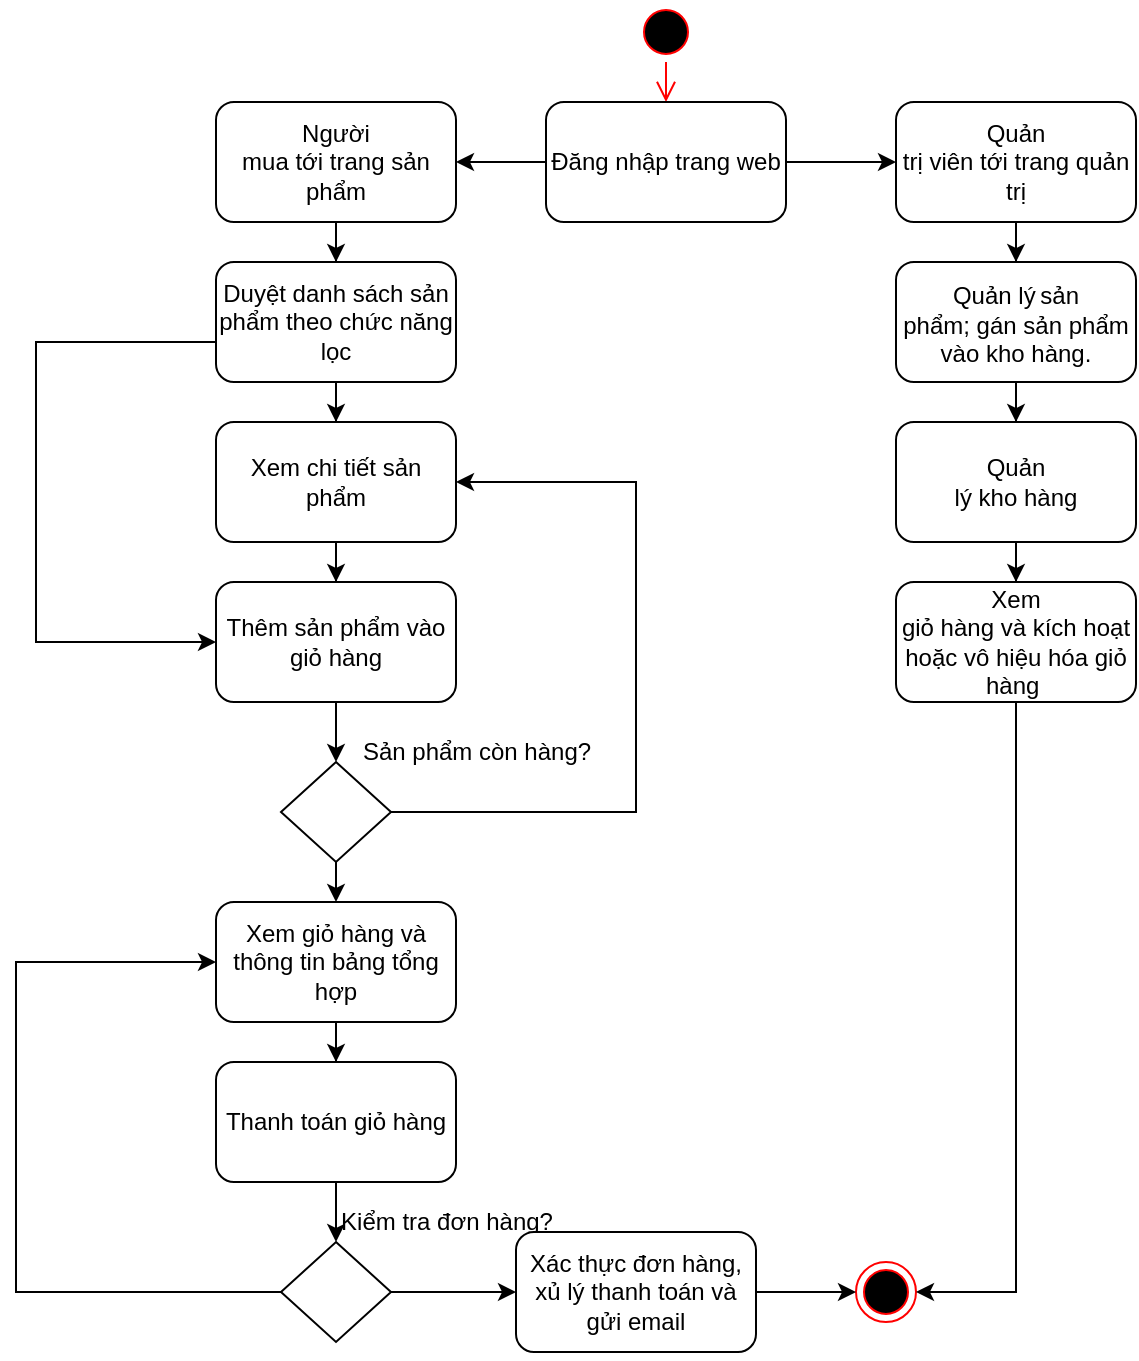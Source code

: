 <mxfile version="28.2.3" pages="4">
  <diagram name="BTUD-Câu 2" id="9QZWasOGUkEQq8SNaZ61">
    <mxGraphModel dx="872" dy="439" grid="1" gridSize="10" guides="1" tooltips="1" connect="1" arrows="1" fold="1" page="1" pageScale="1" pageWidth="827" pageHeight="1169" math="0" shadow="0">
      <root>
        <mxCell id="0" />
        <mxCell id="1" parent="0" />
        <mxCell id="QObjbYDo4JX9oQWGarIV-1" value="" style="ellipse;html=1;shape=startState;fillColor=#000000;strokeColor=#ff0000;movable=1;resizable=1;rotatable=1;deletable=1;editable=1;locked=0;connectable=1;" parent="1" vertex="1">
          <mxGeometry x="360" y="90" width="30" height="30" as="geometry" />
        </mxCell>
        <mxCell id="QObjbYDo4JX9oQWGarIV-2" value="" style="edgeStyle=orthogonalEdgeStyle;html=1;verticalAlign=bottom;endArrow=open;endSize=8;strokeColor=#ff0000;rounded=0;movable=1;resizable=1;rotatable=1;deletable=1;editable=1;locked=0;connectable=1;" parent="1" source="QObjbYDo4JX9oQWGarIV-1" edge="1">
          <mxGeometry relative="1" as="geometry">
            <mxPoint x="375" y="140" as="targetPoint" />
          </mxGeometry>
        </mxCell>
        <mxCell id="BsAo858MUuxilCriOJTf-2" value="" style="edgeStyle=orthogonalEdgeStyle;rounded=0;orthogonalLoop=1;jettySize=auto;html=1;" parent="1" source="QObjbYDo4JX9oQWGarIV-3" target="BsAo858MUuxilCriOJTf-1" edge="1">
          <mxGeometry relative="1" as="geometry" />
        </mxCell>
        <mxCell id="BsAo858MUuxilCriOJTf-5" value="" style="edgeStyle=orthogonalEdgeStyle;rounded=0;orthogonalLoop=1;jettySize=auto;html=1;" parent="1" source="QObjbYDo4JX9oQWGarIV-3" target="BsAo858MUuxilCriOJTf-4" edge="1">
          <mxGeometry relative="1" as="geometry" />
        </mxCell>
        <mxCell id="QObjbYDo4JX9oQWGarIV-3" value="Đăng nhập trang web" style="rounded=1;whiteSpace=wrap;html=1;movable=1;resizable=1;rotatable=1;deletable=1;editable=1;locked=0;connectable=1;" parent="1" vertex="1">
          <mxGeometry x="315" y="140" width="120" height="60" as="geometry" />
        </mxCell>
        <mxCell id="QObjbYDo4JX9oQWGarIV-7" value="" style="edgeStyle=orthogonalEdgeStyle;rounded=0;orthogonalLoop=1;jettySize=auto;html=1;" parent="1" source="QObjbYDo4JX9oQWGarIV-4" target="QObjbYDo4JX9oQWGarIV-6" edge="1">
          <mxGeometry relative="1" as="geometry" />
        </mxCell>
        <mxCell id="QObjbYDo4JX9oQWGarIV-10" style="edgeStyle=orthogonalEdgeStyle;rounded=0;orthogonalLoop=1;jettySize=auto;html=1;entryX=0;entryY=0.5;entryDx=0;entryDy=0;" parent="1" source="QObjbYDo4JX9oQWGarIV-4" target="QObjbYDo4JX9oQWGarIV-8" edge="1">
          <mxGeometry relative="1" as="geometry">
            <Array as="points">
              <mxPoint x="60" y="260" />
              <mxPoint x="60" y="410" />
            </Array>
          </mxGeometry>
        </mxCell>
        <mxCell id="QObjbYDo4JX9oQWGarIV-4" value="Duyệt danh sách sản phẩm theo chức năng lọc" style="whiteSpace=wrap;html=1;rounded=1;resizable=1;" parent="1" vertex="1">
          <mxGeometry x="150" y="220" width="120" height="60" as="geometry" />
        </mxCell>
        <mxCell id="QObjbYDo4JX9oQWGarIV-9" value="" style="edgeStyle=orthogonalEdgeStyle;rounded=0;orthogonalLoop=1;jettySize=auto;html=1;" parent="1" source="QObjbYDo4JX9oQWGarIV-6" target="QObjbYDo4JX9oQWGarIV-8" edge="1">
          <mxGeometry relative="1" as="geometry" />
        </mxCell>
        <mxCell id="QObjbYDo4JX9oQWGarIV-6" value="Xem chi tiết sản phẩm" style="whiteSpace=wrap;html=1;rounded=1;resizable=1;" parent="1" vertex="1">
          <mxGeometry x="150" y="300" width="120" height="60" as="geometry" />
        </mxCell>
        <mxCell id="7_ovZ76hrrr94_cTAPpY-7" value="" style="edgeStyle=orthogonalEdgeStyle;rounded=0;orthogonalLoop=1;jettySize=auto;html=1;" parent="1" source="QObjbYDo4JX9oQWGarIV-8" target="7_ovZ76hrrr94_cTAPpY-4" edge="1">
          <mxGeometry relative="1" as="geometry" />
        </mxCell>
        <mxCell id="QObjbYDo4JX9oQWGarIV-8" value="Thêm sản phẩm vào giỏ hàng" style="whiteSpace=wrap;html=1;rounded=1;resizable=1;" parent="1" vertex="1">
          <mxGeometry x="150" y="380" width="120" height="60" as="geometry" />
        </mxCell>
        <mxCell id="QObjbYDo4JX9oQWGarIV-14" value="" style="edgeStyle=orthogonalEdgeStyle;rounded=0;orthogonalLoop=1;jettySize=auto;html=1;" parent="1" source="QObjbYDo4JX9oQWGarIV-11" target="QObjbYDo4JX9oQWGarIV-13" edge="1">
          <mxGeometry relative="1" as="geometry" />
        </mxCell>
        <mxCell id="QObjbYDo4JX9oQWGarIV-11" value="Xem giỏ hàng và thông tin bảng tổng hợp" style="whiteSpace=wrap;html=1;rounded=1;resizable=1;" parent="1" vertex="1">
          <mxGeometry x="150" y="540" width="120" height="60" as="geometry" />
        </mxCell>
        <mxCell id="-9j9v_9V1LArLgdLgUkL-2" value="" style="edgeStyle=orthogonalEdgeStyle;rounded=0;orthogonalLoop=1;jettySize=auto;html=1;entryX=0.5;entryY=0;entryDx=0;entryDy=0;" parent="1" source="QObjbYDo4JX9oQWGarIV-13" target="55mtzg9ACRucMLzFNfV_-1" edge="1">
          <mxGeometry relative="1" as="geometry" />
        </mxCell>
        <mxCell id="QObjbYDo4JX9oQWGarIV-13" value="Thanh toán giỏ hàng" style="whiteSpace=wrap;html=1;rounded=1;resizable=1;" parent="1" vertex="1">
          <mxGeometry x="150" y="620" width="120" height="60" as="geometry" />
        </mxCell>
        <mxCell id="55mtzg9ACRucMLzFNfV_-3" value="" style="edgeStyle=orthogonalEdgeStyle;rounded=0;orthogonalLoop=1;jettySize=auto;html=1;" parent="1" target="55mtzg9ACRucMLzFNfV_-1" edge="1">
          <mxGeometry relative="1" as="geometry">
            <mxPoint x="210" y="760" as="sourcePoint" />
          </mxGeometry>
        </mxCell>
        <mxCell id="QObjbYDo4JX9oQWGarIV-19" value="" style="ellipse;html=1;shape=endState;fillColor=#000000;strokeColor=#ff0000;" parent="1" vertex="1">
          <mxGeometry x="470" y="720" width="30" height="30" as="geometry" />
        </mxCell>
        <mxCell id="BsAo858MUuxilCriOJTf-3" value="" style="edgeStyle=orthogonalEdgeStyle;rounded=0;orthogonalLoop=1;jettySize=auto;html=1;" parent="1" source="BsAo858MUuxilCriOJTf-1" target="QObjbYDo4JX9oQWGarIV-4" edge="1">
          <mxGeometry relative="1" as="geometry" />
        </mxCell>
        <mxCell id="BsAo858MUuxilCriOJTf-1" value="&lt;span style=&quot;line-height: 107%;&quot;&gt;&lt;font face=&quot;Helvetica&quot; style=&quot;font-size: 12px;&quot;&gt;Người&lt;br&gt;mua tới trang sản phẩm&lt;/font&gt;&lt;/span&gt;" style="whiteSpace=wrap;html=1;rounded=1;resizable=1;" parent="1" vertex="1">
          <mxGeometry x="150" y="140" width="120" height="60" as="geometry" />
        </mxCell>
        <mxCell id="BsAo858MUuxilCriOJTf-26" value="" style="edgeStyle=orthogonalEdgeStyle;rounded=0;orthogonalLoop=1;jettySize=auto;html=1;" parent="1" source="BsAo858MUuxilCriOJTf-4" target="BsAo858MUuxilCriOJTf-12" edge="1">
          <mxGeometry relative="1" as="geometry" />
        </mxCell>
        <mxCell id="BsAo858MUuxilCriOJTf-4" value="&lt;span style=&quot;line-height: 107%;&quot;&gt;&lt;font style=&quot;font-size: 12px;&quot; face=&quot;Helvetica&quot;&gt;Quản&lt;br/&gt;trị viên tới trang quản trị&lt;/font&gt;&lt;/span&gt;" style="whiteSpace=wrap;html=1;rounded=1;resizable=1;" parent="1" vertex="1">
          <mxGeometry x="490" y="140" width="120" height="60" as="geometry" />
        </mxCell>
        <mxCell id="BsAo858MUuxilCriOJTf-27" value="" style="edgeStyle=orthogonalEdgeStyle;rounded=0;orthogonalLoop=1;jettySize=auto;html=1;" parent="1" source="BsAo858MUuxilCriOJTf-12" target="BsAo858MUuxilCriOJTf-16" edge="1">
          <mxGeometry relative="1" as="geometry" />
        </mxCell>
        <mxCell id="BsAo858MUuxilCriOJTf-12" value="&lt;div&gt;&lt;br&gt;&lt;/div&gt;Quản lý&lt;span style=&quot;text-indent: -18pt; background-color: transparent; color: light-dark(rgb(0, 0, 0), rgb(255, 255, 255)); font-family: &amp;quot;Courier New&amp;quot;;&quot;&gt;&lt;span style=&quot;font-variant-numeric: normal; font-variant-east-asian: normal; font-variant-alternates: normal; font-size-adjust: none; font-kerning: auto; font-optical-sizing: auto; font-feature-settings: normal; font-variation-settings: normal; font-variant-position: normal; font-variant-emoji: normal; font-stretch: normal; font-size: 7pt; line-height: normal; font-family: &amp;quot;Times New Roman&amp;quot;;&quot;&gt;&amp;nbsp;&lt;/span&gt;&lt;/span&gt;&lt;span style=&quot;text-indent: -18pt; background-color: transparent; color: light-dark(rgb(0, 0, 0), rgb(255, 255, 255));&quot;&gt;sản&lt;br&gt;phẩm; gán sản phẩm vào kho hàng.&lt;/span&gt;&lt;p style=&quot;mso-margin-top-alt:auto;mso-margin-bottom-alt:&amp;lt;br/&amp;gt;auto;margin-left:54.0pt;mso-add-space:auto;text-indent:-18.0pt;line-height:&amp;lt;br/&amp;gt;normal;mso-list:l0 level1 lfo1&quot; class=&quot;MsoListParagraph&quot;&gt;&lt;/p&gt;" style="rounded=1;whiteSpace=wrap;html=1;" parent="1" vertex="1">
          <mxGeometry x="490" y="220" width="120" height="60" as="geometry" />
        </mxCell>
        <mxCell id="BsAo858MUuxilCriOJTf-13" value="&lt;span style=&quot;line-height: 107%;&quot;&gt;&lt;font face=&quot;Helvetica&quot; style=&quot;&quot;&gt;Xem&lt;br&gt;giỏ hàng và kích hoạt hoặc vô hiệu hóa giỏ hàng&amp;nbsp;&lt;/font&gt;&lt;/span&gt;" style="whiteSpace=wrap;html=1;rounded=1;resizable=1;" parent="1" vertex="1">
          <mxGeometry x="490" y="380" width="120" height="60" as="geometry" />
        </mxCell>
        <mxCell id="BsAo858MUuxilCriOJTf-28" value="" style="edgeStyle=orthogonalEdgeStyle;rounded=0;orthogonalLoop=1;jettySize=auto;html=1;" parent="1" source="BsAo858MUuxilCriOJTf-16" target="BsAo858MUuxilCriOJTf-13" edge="1">
          <mxGeometry relative="1" as="geometry" />
        </mxCell>
        <mxCell id="BsAo858MUuxilCriOJTf-16" value="&lt;span class=&quot;fontstyle01&quot;&gt;&lt;span style=&quot;line-height: 107%;&quot;&gt;&lt;font style=&quot;&quot;&gt;&lt;font face=&quot;Helvetica&quot;&gt;Quản&lt;br&gt;&lt;/font&gt;&lt;font face=&quot;Helvetica&quot;&gt;lý kho hàng&lt;/font&gt;&lt;/font&gt;&lt;/span&gt;&lt;/span&gt;" style="whiteSpace=wrap;html=1;rounded=1;resizable=1;" parent="1" vertex="1">
          <mxGeometry x="490" y="300" width="120" height="60" as="geometry" />
        </mxCell>
        <mxCell id="55mtzg9ACRucMLzFNfV_-4" value="" style="edgeStyle=orthogonalEdgeStyle;rounded=0;orthogonalLoop=1;jettySize=auto;html=1;entryX=0;entryY=0.5;entryDx=0;entryDy=0;exitX=1;exitY=0.5;exitDx=0;exitDy=0;" parent="1" source="55mtzg9ACRucMLzFNfV_-1" target="-9j9v_9V1LArLgdLgUkL-1" edge="1">
          <mxGeometry relative="1" as="geometry">
            <mxPoint x="315" y="825" as="targetPoint" />
          </mxGeometry>
        </mxCell>
        <mxCell id="55mtzg9ACRucMLzFNfV_-1" value="" style="rhombus;whiteSpace=wrap;html=1;" parent="1" vertex="1">
          <mxGeometry x="182.5" y="710" width="55" height="50" as="geometry" />
        </mxCell>
        <mxCell id="55mtzg9ACRucMLzFNfV_-2" value="Kiểm tra đơn hàng?" style="text;html=1;align=center;verticalAlign=middle;resizable=0;points=[];autosize=1;strokeColor=none;fillColor=none;" parent="1" vertex="1">
          <mxGeometry x="200" y="685" width="130" height="30" as="geometry" />
        </mxCell>
        <mxCell id="55mtzg9ACRucMLzFNfV_-5" value="" style="endArrow=classic;html=1;rounded=0;exitX=0;exitY=0.5;exitDx=0;exitDy=0;entryX=0;entryY=0.5;entryDx=0;entryDy=0;" parent="1" source="55mtzg9ACRucMLzFNfV_-1" target="QObjbYDo4JX9oQWGarIV-11" edge="1">
          <mxGeometry width="50" height="50" relative="1" as="geometry">
            <mxPoint x="80" y="770" as="sourcePoint" />
            <mxPoint x="130" y="720" as="targetPoint" />
            <Array as="points">
              <mxPoint x="50" y="735" />
              <mxPoint x="50" y="570" />
            </Array>
          </mxGeometry>
        </mxCell>
        <mxCell id="7_ovZ76hrrr94_cTAPpY-10" style="edgeStyle=orthogonalEdgeStyle;rounded=0;orthogonalLoop=1;jettySize=auto;html=1;exitX=0.5;exitY=1;exitDx=0;exitDy=0;entryX=0.5;entryY=0;entryDx=0;entryDy=0;" parent="1" source="7_ovZ76hrrr94_cTAPpY-4" target="QObjbYDo4JX9oQWGarIV-11" edge="1">
          <mxGeometry relative="1" as="geometry" />
        </mxCell>
        <mxCell id="7_ovZ76hrrr94_cTAPpY-4" value="" style="rhombus;whiteSpace=wrap;html=1;" parent="1" vertex="1">
          <mxGeometry x="182.5" y="470" width="55" height="50" as="geometry" />
        </mxCell>
        <mxCell id="7_ovZ76hrrr94_cTAPpY-5" value="Sản phẩm còn hàng?" style="text;html=1;align=center;verticalAlign=middle;resizable=0;points=[];autosize=1;strokeColor=none;fillColor=none;" parent="1" vertex="1">
          <mxGeometry x="210" y="450" width="140" height="30" as="geometry" />
        </mxCell>
        <mxCell id="-9j9v_9V1LArLgdLgUkL-1" value="Xác thực đơn hàng, xủ lý thanh toán và gửi email" style="rounded=1;whiteSpace=wrap;html=1;resizable=1;" parent="1" vertex="1">
          <mxGeometry x="300" y="705" width="120" height="60" as="geometry" />
        </mxCell>
        <mxCell id="-9j9v_9V1LArLgdLgUkL-4" value="" style="endArrow=classic;html=1;rounded=0;exitX=1;exitY=0.5;exitDx=0;exitDy=0;entryX=0;entryY=0.5;entryDx=0;entryDy=0;" parent="1" source="-9j9v_9V1LArLgdLgUkL-1" target="QObjbYDo4JX9oQWGarIV-19" edge="1">
          <mxGeometry width="50" height="50" relative="1" as="geometry">
            <mxPoint x="330" y="830" as="sourcePoint" />
            <mxPoint x="380" y="780" as="targetPoint" />
          </mxGeometry>
        </mxCell>
        <mxCell id="RetbCbvZZGUiC-SovTgS-1" value="" style="endArrow=classic;html=1;rounded=0;exitX=1;exitY=0.5;exitDx=0;exitDy=0;entryX=1;entryY=0.5;entryDx=0;entryDy=0;" parent="1" source="7_ovZ76hrrr94_cTAPpY-4" target="QObjbYDo4JX9oQWGarIV-6" edge="1">
          <mxGeometry width="50" height="50" relative="1" as="geometry">
            <mxPoint x="310" y="530" as="sourcePoint" />
            <mxPoint x="360" y="480" as="targetPoint" />
            <Array as="points">
              <mxPoint x="360" y="495" />
              <mxPoint x="360" y="330" />
            </Array>
          </mxGeometry>
        </mxCell>
        <mxCell id="LPGG-GntTVV5kARoyveW-1" value="" style="endArrow=classic;html=1;rounded=0;exitX=0.5;exitY=1;exitDx=0;exitDy=0;entryX=1;entryY=0.5;entryDx=0;entryDy=0;" parent="1" source="BsAo858MUuxilCriOJTf-13" target="QObjbYDo4JX9oQWGarIV-19" edge="1">
          <mxGeometry width="50" height="50" relative="1" as="geometry">
            <mxPoint x="530" y="570" as="sourcePoint" />
            <mxPoint x="550" y="750" as="targetPoint" />
            <Array as="points">
              <mxPoint x="550" y="735" />
            </Array>
          </mxGeometry>
        </mxCell>
      </root>
    </mxGraphModel>
  </diagram>
  <diagram id="YdmCBia_pcAs3gTjAZVh" name="BTUD-Câu 3">
    <mxGraphModel dx="872" dy="439" grid="1" gridSize="10" guides="1" tooltips="1" connect="1" arrows="1" fold="1" page="1" pageScale="1" pageWidth="827" pageHeight="1169" math="0" shadow="0">
      <root>
        <mxCell id="0" />
        <mxCell id="1" parent="0" />
        <mxCell id="aR0UHmsHwf2E51hmKea0-1" value="Người mua" style="shape=umlActor;verticalLabelPosition=bottom;verticalAlign=top;html=1;outlineConnect=0;" parent="1" vertex="1">
          <mxGeometry x="70" y="320" width="30" height="60" as="geometry" />
        </mxCell>
        <mxCell id="aR0UHmsHwf2E51hmKea0-2" value="Quản trị viên" style="shape=umlActor;verticalLabelPosition=bottom;verticalAlign=top;html=1;outlineConnect=0;" parent="1" vertex="1">
          <mxGeometry x="980" y="330" width="30" height="60" as="geometry" />
        </mxCell>
        <mxCell id="aR0UHmsHwf2E51hmKea0-7" value="" style="endArrow=classic;html=1;rounded=0;exitX=0.5;exitY=0.5;exitDx=0;exitDy=0;entryX=0.5;entryY=0.5;entryDx=0;entryDy=0;entryPerimeter=0;exitPerimeter=0;" parent="1" source="aR0UHmsHwf2E51hmKea0-2" target="aR0UHmsHwf2E51hmKea0-2" edge="1">
          <mxGeometry width="50" height="50" relative="1" as="geometry">
            <mxPoint x="550" y="180" as="sourcePoint" />
            <mxPoint x="785" y="40" as="targetPoint" />
          </mxGeometry>
        </mxCell>
        <mxCell id="aR0UHmsHwf2E51hmKea0-28" value="" style="edgeStyle=orthogonalEdgeStyle;rounded=0;orthogonalLoop=1;jettySize=auto;html=1;" parent="1" source="aR0UHmsHwf2E51hmKea0-11" target="aR0UHmsHwf2E51hmKea0-13" edge="1">
          <mxGeometry relative="1" as="geometry" />
        </mxCell>
        <mxCell id="aR0UHmsHwf2E51hmKea0-30" style="edgeStyle=orthogonalEdgeStyle;rounded=0;orthogonalLoop=1;jettySize=auto;html=1;" parent="1" source="aR0UHmsHwf2E51hmKea0-11" target="aR0UHmsHwf2E51hmKea0-15" edge="1">
          <mxGeometry relative="1" as="geometry">
            <Array as="points">
              <mxPoint x="414" y="290" />
            </Array>
          </mxGeometry>
        </mxCell>
        <mxCell id="aR0UHmsHwf2E51hmKea0-11" value="Duyệt danh sách sản phẩm" style="ellipse;whiteSpace=wrap;html=1;" parent="1" vertex="1">
          <mxGeometry x="332" y="130" width="164" height="80" as="geometry" />
        </mxCell>
        <mxCell id="aR0UHmsHwf2E51hmKea0-12" value="" style="endArrow=classic;html=1;rounded=0;exitX=0.5;exitY=0.5;exitDx=0;exitDy=0;exitPerimeter=0;entryX=0;entryY=0.5;entryDx=0;entryDy=0;" parent="1" source="aR0UHmsHwf2E51hmKea0-1" target="aR0UHmsHwf2E51hmKea0-11" edge="1">
          <mxGeometry width="50" height="50" relative="1" as="geometry">
            <mxPoint x="115" y="220" as="sourcePoint" />
            <mxPoint x="340" y="80" as="targetPoint" />
          </mxGeometry>
        </mxCell>
        <mxCell id="aR0UHmsHwf2E51hmKea0-31" value="" style="edgeStyle=orthogonalEdgeStyle;rounded=0;orthogonalLoop=1;jettySize=auto;html=1;" parent="1" source="aR0UHmsHwf2E51hmKea0-13" target="aR0UHmsHwf2E51hmKea0-15" edge="1">
          <mxGeometry relative="1" as="geometry">
            <Array as="points">
              <mxPoint x="692" y="290" />
            </Array>
          </mxGeometry>
        </mxCell>
        <mxCell id="aR0UHmsHwf2E51hmKea0-13" value="Xem chi tiết sản phẩm" style="ellipse;whiteSpace=wrap;html=1;" parent="1" vertex="1">
          <mxGeometry x="610" y="130" width="164" height="80" as="geometry" />
        </mxCell>
        <mxCell id="aR0UHmsHwf2E51hmKea0-33" value="" style="edgeStyle=orthogonalEdgeStyle;rounded=0;orthogonalLoop=1;jettySize=auto;html=1;" parent="1" source="aR0UHmsHwf2E51hmKea0-15" target="aR0UHmsHwf2E51hmKea0-17" edge="1">
          <mxGeometry relative="1" as="geometry" />
        </mxCell>
        <mxCell id="aR0UHmsHwf2E51hmKea0-15" value="Thêm sản phẩm vào giỏ hàng" style="ellipse;whiteSpace=wrap;html=1;" parent="1" vertex="1">
          <mxGeometry x="496" y="250" width="164" height="80" as="geometry" />
        </mxCell>
        <mxCell id="aR0UHmsHwf2E51hmKea0-34" value="" style="edgeStyle=orthogonalEdgeStyle;rounded=0;orthogonalLoop=1;jettySize=auto;html=1;" parent="1" source="aR0UHmsHwf2E51hmKea0-17" target="aR0UHmsHwf2E51hmKea0-19" edge="1">
          <mxGeometry relative="1" as="geometry" />
        </mxCell>
        <mxCell id="aR0UHmsHwf2E51hmKea0-17" value="Xem giỏ hàng và bảng tổng hợp" style="ellipse;whiteSpace=wrap;html=1;" parent="1" vertex="1">
          <mxGeometry x="496" y="360" width="164" height="80" as="geometry" />
        </mxCell>
        <mxCell id="aR0UHmsHwf2E51hmKea0-18" value="" style="endArrow=classic;html=1;rounded=0;exitX=0.5;exitY=0.5;exitDx=0;exitDy=0;exitPerimeter=0;entryX=0;entryY=0.5;entryDx=0;entryDy=0;" parent="1" source="aR0UHmsHwf2E51hmKea0-1" target="aR0UHmsHwf2E51hmKea0-17" edge="1">
          <mxGeometry width="50" height="50" relative="1" as="geometry">
            <mxPoint x="115" y="220" as="sourcePoint" />
            <mxPoint x="340" y="380" as="targetPoint" />
          </mxGeometry>
        </mxCell>
        <mxCell id="aR0UHmsHwf2E51hmKea0-35" value="" style="edgeStyle=orthogonalEdgeStyle;rounded=0;orthogonalLoop=1;jettySize=auto;html=1;" parent="1" source="aR0UHmsHwf2E51hmKea0-19" target="aR0UHmsHwf2E51hmKea0-20" edge="1">
          <mxGeometry relative="1" as="geometry" />
        </mxCell>
        <mxCell id="aR0UHmsHwf2E51hmKea0-19" value="Thanh toán" style="ellipse;whiteSpace=wrap;html=1;" parent="1" vertex="1">
          <mxGeometry x="496" y="470" width="164" height="80" as="geometry" />
        </mxCell>
        <mxCell id="aR0UHmsHwf2E51hmKea0-20" value="Đánh giá sản phẩm" style="ellipse;whiteSpace=wrap;html=1;" parent="1" vertex="1">
          <mxGeometry x="496" y="580" width="164" height="80" as="geometry" />
        </mxCell>
        <mxCell id="aR0UHmsHwf2E51hmKea0-21" value="" style="endArrow=classic;html=1;rounded=0;exitX=0.5;exitY=0.5;exitDx=0;exitDy=0;exitPerimeter=0;entryX=0;entryY=0.5;entryDx=0;entryDy=0;" parent="1" source="aR0UHmsHwf2E51hmKea0-1" target="aR0UHmsHwf2E51hmKea0-19" edge="1">
          <mxGeometry width="50" height="50" relative="1" as="geometry">
            <mxPoint x="115" y="220" as="sourcePoint" />
            <mxPoint x="340" y="480" as="targetPoint" />
          </mxGeometry>
        </mxCell>
        <mxCell id="aR0UHmsHwf2E51hmKea0-22" value="" style="endArrow=classic;html=1;rounded=0;exitX=0.5;exitY=0.5;exitDx=0;exitDy=0;exitPerimeter=0;entryX=0;entryY=0.5;entryDx=0;entryDy=0;" parent="1" source="aR0UHmsHwf2E51hmKea0-1" target="aR0UHmsHwf2E51hmKea0-20" edge="1">
          <mxGeometry width="50" height="50" relative="1" as="geometry">
            <mxPoint x="115" y="220" as="sourcePoint" />
            <mxPoint x="340" y="580" as="targetPoint" />
          </mxGeometry>
        </mxCell>
        <mxCell id="aR0UHmsHwf2E51hmKea0-24" value="Đăng nhập" style="ellipse;whiteSpace=wrap;html=1;" parent="1" vertex="1">
          <mxGeometry x="496" y="40" width="164" height="80" as="geometry" />
        </mxCell>
        <mxCell id="aR0UHmsHwf2E51hmKea0-27" value="" style="endArrow=classic;html=1;rounded=0;exitX=0.5;exitY=0.5;exitDx=0;exitDy=0;exitPerimeter=0;entryX=0;entryY=0.5;entryDx=0;entryDy=0;" parent="1" source="aR0UHmsHwf2E51hmKea0-1" target="aR0UHmsHwf2E51hmKea0-24" edge="1">
          <mxGeometry width="50" height="50" relative="1" as="geometry">
            <mxPoint x="95" y="360" as="sourcePoint" />
            <mxPoint x="342" y="180" as="targetPoint" />
            <Array as="points">
              <mxPoint x="190" y="80" />
            </Array>
          </mxGeometry>
        </mxCell>
        <mxCell id="aR0UHmsHwf2E51hmKea0-38" value="" style="endArrow=classic;html=1;rounded=0;entryX=1;entryY=0.5;entryDx=0;entryDy=0;exitX=0.5;exitY=0.5;exitDx=0;exitDy=0;exitPerimeter=0;" parent="1" source="aR0UHmsHwf2E51hmKea0-2" target="aR0UHmsHwf2E51hmKea0-24" edge="1">
          <mxGeometry width="50" height="50" relative="1" as="geometry">
            <mxPoint x="900" y="210" as="sourcePoint" />
            <mxPoint x="950" y="160" as="targetPoint" />
            <Array as="points">
              <mxPoint x="950" y="80" />
            </Array>
          </mxGeometry>
        </mxCell>
        <mxCell id="aR0UHmsHwf2E51hmKea0-39" value="Quản lý sản phẩm" style="ellipse;whiteSpace=wrap;html=1;" parent="1" vertex="1">
          <mxGeometry x="496" y="670" width="164" height="80" as="geometry" />
        </mxCell>
        <mxCell id="aR0UHmsHwf2E51hmKea0-40" value="Quản lý kho hàng" style="ellipse;whiteSpace=wrap;html=1;" parent="1" vertex="1">
          <mxGeometry x="490" y="760" width="164" height="80" as="geometry" />
        </mxCell>
        <mxCell id="aR0UHmsHwf2E51hmKea0-41" value="Quản lý giỏ hàng người dùng" style="ellipse;whiteSpace=wrap;html=1;" parent="1" vertex="1">
          <mxGeometry x="490" y="850" width="164" height="80" as="geometry" />
        </mxCell>
        <mxCell id="aR0UHmsHwf2E51hmKea0-43" value="" style="endArrow=classic;html=1;rounded=0;exitX=0.5;exitY=0.5;exitDx=0;exitDy=0;exitPerimeter=0;entryX=1;entryY=0.5;entryDx=0;entryDy=0;" parent="1" source="aR0UHmsHwf2E51hmKea0-2" target="aR0UHmsHwf2E51hmKea0-39" edge="1">
          <mxGeometry width="50" height="50" relative="1" as="geometry">
            <mxPoint x="95" y="360" as="sourcePoint" />
            <mxPoint x="506" y="410" as="targetPoint" />
          </mxGeometry>
        </mxCell>
        <mxCell id="aR0UHmsHwf2E51hmKea0-44" value="" style="endArrow=classic;html=1;rounded=0;exitX=0.5;exitY=0.5;exitDx=0;exitDy=0;exitPerimeter=0;entryX=1;entryY=0.5;entryDx=0;entryDy=0;" parent="1" source="aR0UHmsHwf2E51hmKea0-2" target="aR0UHmsHwf2E51hmKea0-40" edge="1">
          <mxGeometry width="50" height="50" relative="1" as="geometry">
            <mxPoint x="1005" y="370" as="sourcePoint" />
            <mxPoint x="664" y="720" as="targetPoint" />
          </mxGeometry>
        </mxCell>
        <mxCell id="aR0UHmsHwf2E51hmKea0-45" value="" style="endArrow=classic;html=1;rounded=0;exitX=0.5;exitY=0.5;exitDx=0;exitDy=0;exitPerimeter=0;entryX=1;entryY=0.5;entryDx=0;entryDy=0;" parent="1" source="aR0UHmsHwf2E51hmKea0-2" target="aR0UHmsHwf2E51hmKea0-41" edge="1">
          <mxGeometry width="50" height="50" relative="1" as="geometry">
            <mxPoint x="1005" y="370" as="sourcePoint" />
            <mxPoint x="664" y="810" as="targetPoint" />
          </mxGeometry>
        </mxCell>
        <mxCell id="kxycolQoP7sQrq_MkoQY-1" value="&amp;lt;&amp;lt;includes&amp;gt;&amp;gt;" style="text;html=1;align=center;verticalAlign=middle;resizable=0;points=[];autosize=1;strokeColor=none;fillColor=none;" parent="1" vertex="1">
          <mxGeometry x="500" y="140" width="100" height="30" as="geometry" />
        </mxCell>
      </root>
    </mxGraphModel>
  </diagram>
  <diagram id="eKMm3We5N4vG1naHihrE" name="BTUD-Câu 5">
    <mxGraphModel dx="872" dy="439" grid="1" gridSize="10" guides="1" tooltips="1" connect="1" arrows="1" fold="1" page="1" pageScale="1" pageWidth="827" pageHeight="1169" math="0" shadow="0">
      <root>
        <mxCell id="0" />
        <mxCell id="1" parent="0" />
        <mxCell id="1-zbCwgmiYKT-RTOrHVb-1" value="" style="ellipse;html=1;shape=startState;fillColor=#000000;strokeColor=#ff0000;movable=1;resizable=1;rotatable=1;deletable=1;editable=1;locked=0;connectable=1;" parent="1" vertex="1">
          <mxGeometry x="600" y="260" width="30" height="30" as="geometry" />
        </mxCell>
        <mxCell id="1-zbCwgmiYKT-RTOrHVb-2" value="" style="edgeStyle=orthogonalEdgeStyle;html=1;verticalAlign=bottom;endArrow=open;endSize=8;strokeColor=#ff0000;rounded=0;movable=1;resizable=1;rotatable=1;deletable=1;editable=1;locked=0;connectable=1;" parent="1" source="1-zbCwgmiYKT-RTOrHVb-1" edge="1">
          <mxGeometry relative="1" as="geometry">
            <mxPoint x="615" y="310" as="targetPoint" />
          </mxGeometry>
        </mxCell>
        <mxCell id="1-zbCwgmiYKT-RTOrHVb-9" value="" style="edgeStyle=orthogonalEdgeStyle;rounded=0;orthogonalLoop=1;jettySize=auto;html=1;exitX=0.5;exitY=1;exitDx=0;exitDy=0;" parent="1" source="1-zbCwgmiYKT-RTOrHVb-33" target="1-zbCwgmiYKT-RTOrHVb-12" edge="1">
          <mxGeometry relative="1" as="geometry">
            <mxPoint x="450" y="530" as="sourcePoint" />
          </mxGeometry>
        </mxCell>
        <mxCell id="YenCs6LjfYdLTVOBhxwv-2" value="" style="edgeStyle=orthogonalEdgeStyle;rounded=0;orthogonalLoop=1;jettySize=auto;html=1;" parent="1" source="1-zbCwgmiYKT-RTOrHVb-12" target="YenCs6LjfYdLTVOBhxwv-1" edge="1">
          <mxGeometry relative="1" as="geometry" />
        </mxCell>
        <mxCell id="1-zbCwgmiYKT-RTOrHVb-12" value="Thêm sản phẩm vào giỏ hàng" style="whiteSpace=wrap;html=1;rounded=1;resizable=1;" parent="1" vertex="1">
          <mxGeometry x="555" y="480" width="120" height="60" as="geometry" />
        </mxCell>
        <mxCell id="1-zbCwgmiYKT-RTOrHVb-13" value="" style="edgeStyle=orthogonalEdgeStyle;rounded=0;orthogonalLoop=1;jettySize=auto;html=1;" parent="1" source="1-zbCwgmiYKT-RTOrHVb-14" target="1-zbCwgmiYKT-RTOrHVb-16" edge="1">
          <mxGeometry relative="1" as="geometry" />
        </mxCell>
        <mxCell id="1-zbCwgmiYKT-RTOrHVb-14" value="Kiểm tra giỏ hàng" style="whiteSpace=wrap;html=1;rounded=1;resizable=1;" parent="1" vertex="1">
          <mxGeometry x="555" y="630" width="120" height="60" as="geometry" />
        </mxCell>
        <mxCell id="33LRghwRcfOzIvcua1ix-1" value="" style="edgeStyle=orthogonalEdgeStyle;rounded=0;orthogonalLoop=1;jettySize=auto;html=1;entryX=0.5;entryY=0;entryDx=0;entryDy=0;" parent="1" source="1-zbCwgmiYKT-RTOrHVb-16" target="1-zbCwgmiYKT-RTOrHVb-36" edge="1">
          <mxGeometry relative="1" as="geometry">
            <mxPoint x="740" y="810" as="targetPoint" />
          </mxGeometry>
        </mxCell>
        <mxCell id="1-zbCwgmiYKT-RTOrHVb-16" value="Thanh toán giỏ hàng" style="whiteSpace=wrap;html=1;rounded=1;resizable=1;" parent="1" vertex="1">
          <mxGeometry x="555" y="710" width="120" height="60" as="geometry" />
        </mxCell>
        <mxCell id="1-zbCwgmiYKT-RTOrHVb-19" value="" style="edgeStyle=orthogonalEdgeStyle;rounded=0;orthogonalLoop=1;jettySize=auto;html=1;" parent="1" source="1-zbCwgmiYKT-RTOrHVb-20" target="1-zbCwgmiYKT-RTOrHVb-21" edge="1">
          <mxGeometry relative="1" as="geometry" />
        </mxCell>
        <mxCell id="1-zbCwgmiYKT-RTOrHVb-20" value="Xác thực đơn hàng, xử lý thanh toán và gửi email" style="whiteSpace=wrap;html=1;rounded=1;resizable=1;" parent="1" vertex="1">
          <mxGeometry x="555" y="860" width="120" height="60" as="geometry" />
        </mxCell>
        <mxCell id="1-zbCwgmiYKT-RTOrHVb-21" value="" style="ellipse;html=1;shape=endState;fillColor=#000000;strokeColor=#ff0000;" parent="1" vertex="1">
          <mxGeometry x="600" y="950" width="30" height="30" as="geometry" />
        </mxCell>
        <mxCell id="1-zbCwgmiYKT-RTOrHVb-34" value="" style="edgeStyle=orthogonalEdgeStyle;rounded=0;orthogonalLoop=1;jettySize=auto;html=1;" parent="1" source="1-zbCwgmiYKT-RTOrHVb-32" target="1-zbCwgmiYKT-RTOrHVb-33" edge="1">
          <mxGeometry relative="1" as="geometry" />
        </mxCell>
        <mxCell id="1-zbCwgmiYKT-RTOrHVb-32" value="Chọn sản phẩm" style="rounded=1;whiteSpace=wrap;html=1;" parent="1" vertex="1">
          <mxGeometry x="555" y="310" width="120" height="60" as="geometry" />
        </mxCell>
        <mxCell id="1-zbCwgmiYKT-RTOrHVb-33" value="Nhấn mua hàng" style="whiteSpace=wrap;html=1;rounded=1;" parent="1" vertex="1">
          <mxGeometry x="555" y="390" width="120" height="60" as="geometry" />
        </mxCell>
        <mxCell id="1-zbCwgmiYKT-RTOrHVb-39" value="" style="edgeStyle=orthogonalEdgeStyle;rounded=0;orthogonalLoop=1;jettySize=auto;html=1;" parent="1" source="1-zbCwgmiYKT-RTOrHVb-36" target="1-zbCwgmiYKT-RTOrHVb-20" edge="1">
          <mxGeometry relative="1" as="geometry" />
        </mxCell>
        <mxCell id="1-zbCwgmiYKT-RTOrHVb-36" value="" style="rhombus;whiteSpace=wrap;html=1;" parent="1" vertex="1">
          <mxGeometry x="587.5" y="790" width="55" height="50" as="geometry" />
        </mxCell>
        <mxCell id="m2zkRx54UEnzykLWzWRM-1" value="" style="endArrow=classic;html=1;rounded=0;exitX=0;exitY=0.5;exitDx=0;exitDy=0;entryX=0;entryY=0.5;entryDx=0;entryDy=0;" parent="1" source="1-zbCwgmiYKT-RTOrHVb-36" target="1-zbCwgmiYKT-RTOrHVb-16" edge="1">
          <mxGeometry width="50" height="50" relative="1" as="geometry">
            <mxPoint x="410" y="910" as="sourcePoint" />
            <mxPoint x="400" y="860" as="targetPoint" />
            <Array as="points">
              <mxPoint x="500" y="815" />
              <mxPoint x="500" y="740" />
            </Array>
          </mxGeometry>
        </mxCell>
        <mxCell id="33LRghwRcfOzIvcua1ix-2" value="Kiểm tra đơn hàng?" style="text;html=1;align=center;verticalAlign=middle;resizable=0;points=[];autosize=1;strokeColor=none;fillColor=none;" parent="1" vertex="1">
          <mxGeometry x="620" y="780" width="130" height="30" as="geometry" />
        </mxCell>
        <mxCell id="YenCs6LjfYdLTVOBhxwv-1" value="" style="rhombus;whiteSpace=wrap;html=1;" parent="1" vertex="1">
          <mxGeometry x="587.5" y="560" width="55" height="50" as="geometry" />
        </mxCell>
        <mxCell id="YenCs6LjfYdLTVOBhxwv-3" value="Sản phẩm còn hàng?" style="text;html=1;align=center;verticalAlign=middle;resizable=0;points=[];autosize=1;strokeColor=none;fillColor=none;" parent="1" vertex="1">
          <mxGeometry x="615" y="550" width="140" height="30" as="geometry" />
        </mxCell>
        <mxCell id="YenCs6LjfYdLTVOBhxwv-5" value="" style="endArrow=classic;html=1;rounded=0;exitX=0.5;exitY=1;exitDx=0;exitDy=0;entryX=0.5;entryY=0;entryDx=0;entryDy=0;" parent="1" source="YenCs6LjfYdLTVOBhxwv-1" target="1-zbCwgmiYKT-RTOrHVb-14" edge="1">
          <mxGeometry width="50" height="50" relative="1" as="geometry">
            <mxPoint x="280" y="750" as="sourcePoint" />
            <mxPoint x="330" y="700" as="targetPoint" />
          </mxGeometry>
        </mxCell>
        <mxCell id="1Rko961-GpDAmSUHQ4He-2" value="" style="endArrow=classic;html=1;rounded=0;exitX=0;exitY=0.5;exitDx=0;exitDy=0;entryX=0;entryY=0.5;entryDx=0;entryDy=0;" parent="1" source="YenCs6LjfYdLTVOBhxwv-1" target="1-zbCwgmiYKT-RTOrHVb-32" edge="1">
          <mxGeometry width="50" height="50" relative="1" as="geometry">
            <mxPoint x="440" y="620" as="sourcePoint" />
            <mxPoint x="490" y="570" as="targetPoint" />
            <Array as="points">
              <mxPoint x="480" y="585" />
              <mxPoint x="480" y="340" />
            </Array>
          </mxGeometry>
        </mxCell>
      </root>
    </mxGraphModel>
  </diagram>
  <diagram id="WuJ_JtXilMyg2EQ2HLfz" name="BTUD-Câu 6">
    <mxGraphModel dx="872" dy="439" grid="1" gridSize="10" guides="1" tooltips="1" connect="1" arrows="1" fold="1" page="1" pageScale="1" pageWidth="827" pageHeight="1169" math="0" shadow="0">
      <root>
        <mxCell id="0" />
        <mxCell id="1" parent="0" />
        <mxCell id="jqHRDxp3wz_p7oNFoLDN-17" value="Người mua" style="swimlane;fontStyle=0;childLayout=stackLayout;horizontal=1;startSize=30;horizontalStack=0;resizeParent=1;resizeParentMax=0;resizeLast=0;collapsible=1;marginBottom=0;whiteSpace=wrap;html=1;" parent="1" vertex="1">
          <mxGeometry x="320" y="70" width="220" height="130" as="geometry" />
        </mxCell>
        <mxCell id="jqHRDxp3wz_p7oNFoLDN-18" value="User ID: int&lt;div&gt;Họ tên: string&lt;/div&gt;&lt;div&gt;Email: string&amp;nbsp;&lt;/div&gt;&lt;div&gt;&lt;br&gt;&lt;/div&gt;&lt;div&gt;&lt;br&gt;&lt;/div&gt;&lt;div&gt;+Dangnhap()&lt;/div&gt;" style="text;html=1;align=left;verticalAlign=middle;resizable=0;points=[];autosize=1;strokeColor=none;fillColor=none;" parent="jqHRDxp3wz_p7oNFoLDN-17" vertex="1">
          <mxGeometry y="30" width="220" height="100" as="geometry" />
        </mxCell>
        <mxCell id="jqHRDxp3wz_p7oNFoLDN-19" value="" style="endArrow=none;html=1;rounded=0;exitX=-0.005;exitY=0.72;exitDx=0;exitDy=0;exitPerimeter=0;entryX=0.986;entryY=0.73;entryDx=0;entryDy=0;entryPerimeter=0;" parent="jqHRDxp3wz_p7oNFoLDN-17" source="jqHRDxp3wz_p7oNFoLDN-18" target="jqHRDxp3wz_p7oNFoLDN-18" edge="1">
          <mxGeometry width="50" height="50" relative="1" as="geometry">
            <mxPoint x="350" y="90" as="sourcePoint" />
            <mxPoint x="400" y="40" as="targetPoint" />
          </mxGeometry>
        </mxCell>
        <mxCell id="jqHRDxp3wz_p7oNFoLDN-27" value="Giỏ hàng" style="swimlane;fontStyle=0;childLayout=stackLayout;horizontal=1;startSize=30;horizontalStack=0;resizeParent=1;resizeParentMax=0;resizeLast=0;collapsible=1;marginBottom=0;whiteSpace=wrap;html=1;" parent="1" vertex="1">
          <mxGeometry x="130" y="270" width="240" height="300" as="geometry" />
        </mxCell>
        <mxCell id="jqHRDxp3wz_p7oNFoLDN-31" value="" style="endArrow=none;html=1;rounded=0;exitX=1.013;exitY=0.419;exitDx=0;exitDy=0;exitPerimeter=0;entryX=-0.017;entryY=0.415;entryDx=0;entryDy=0;entryPerimeter=0;" parent="jqHRDxp3wz_p7oNFoLDN-27" source="jqHRDxp3wz_p7oNFoLDN-28" edge="1">
          <mxGeometry width="50" height="50" relative="1" as="geometry">
            <mxPoint x="240.0" y="139.89" as="sourcePoint" />
            <mxPoint x="-4.086e-14" y="142.05" as="targetPoint" />
            <Array as="points">
              <mxPoint x="164.08" y="140" />
            </Array>
          </mxGeometry>
        </mxCell>
        <mxCell id="jqHRDxp3wz_p7oNFoLDN-28" value="Mã giỏ hàng: int&lt;div&gt;Tổng chi phí giỏ hàng: double&lt;/div&gt;&lt;div&gt;&lt;span class=&quot;fontstyle0&quot;&gt;Tổng chi phí sau khuyến mãi: double&lt;/span&gt;&lt;/div&gt;&lt;div&gt;&lt;span class=&quot;fontstyle0&quot;&gt;Chi phí vận chuyển: double&lt;/span&gt;&lt;/div&gt;&lt;div&gt;&lt;span class=&quot;fontstyle0&quot;&gt;Khuyến mãi&lt;br&gt;tiết kiệm: double&amp;nbsp;&lt;/span&gt;&lt;/div&gt;&lt;div&gt;&lt;span class=&quot;fontstyle0&quot;&gt;Tổng giá trị đơn hàng: double&lt;/span&gt;&lt;br style=&quot;font-variant-numeric: normal; font-variant-east-asian: normal; font-variant-alternates: normal; font-variant-position: normal; font-variant-emoji: normal; line-height: normal; text-align: -webkit-auto; text-size-adjust: auto;&quot;&gt;&lt;/div&gt;&lt;div&gt;&lt;span class=&quot;fontstyle0&quot;&gt;&lt;p style=&quot;line-height:normal&quot; class=&quot;MsoNormal&quot;&gt;&amp;nbsp;&lt;span style=&quot;background-color: transparent; color: light-dark(rgb(0, 0, 0), rgb(255, 255, 255));&quot;&gt;+ themSanPham(sp: SanPham, soLuong: int)&lt;/span&gt;&lt;/p&gt;&lt;p style=&quot;line-height:normal&quot; class=&quot;MsoNormal&quot;&gt;&lt;span style=&quot;background-color: transparent; color: light-dark(rgb(0, 0, 0), rgb(255, 255, 255));&quot;&gt;+ xoaSanPham(itemId: int)&lt;/span&gt;&lt;/p&gt;&lt;p style=&quot;line-height:normal&quot; class=&quot;MsoNormal&quot;&gt;+capNhatSoLuong(itemId: int, soLuong:&lt;br&gt;int)&lt;/p&gt;&lt;p style=&quot;line-height:normal&quot; class=&quot;MsoNormal&quot;&gt;+ tinhTongTien()&lt;/p&gt;&lt;p style=&quot;line-height:normal&quot; class=&quot;MsoNormal&quot;&gt;+ thanhToan()&lt;/p&gt;&lt;/span&gt;&lt;/div&gt;" style="text;strokeColor=none;fillColor=none;align=left;verticalAlign=middle;spacingLeft=4;spacingRight=4;overflow=hidden;points=[[0,0.5],[1,0.5]];portConstraint=eastwest;rotatable=0;whiteSpace=wrap;html=1;" parent="jqHRDxp3wz_p7oNFoLDN-27" vertex="1">
          <mxGeometry y="30" width="240" height="270" as="geometry" />
        </mxCell>
        <mxCell id="jqHRDxp3wz_p7oNFoLDN-32" value="Sản phẩm" style="swimlane;fontStyle=0;childLayout=stackLayout;horizontal=1;startSize=30;horizontalStack=0;resizeParent=1;resizeParentMax=0;resizeLast=0;collapsible=1;marginBottom=0;whiteSpace=wrap;html=1;" parent="1" vertex="1">
          <mxGeometry x="450" y="328" width="220" height="190" as="geometry" />
        </mxCell>
        <mxCell id="jqHRDxp3wz_p7oNFoLDN-33" value="&lt;p style=&quot;line-height:normal&quot; class=&quot;MsoNormal&quot;&gt;&amp;nbsp;- Mã sản phẩm: int&lt;/p&gt;&lt;p style=&quot;line-height:normal&quot; class=&quot;MsoNormal&quot;&gt;- Tên: string&lt;/p&gt;&lt;p style=&quot;line-height:normal&quot; class=&quot;MsoNormal&quot;&gt;&amp;nbsp;- Giá: double&lt;/p&gt;&lt;p style=&quot;line-height:normal&quot; class=&quot;MsoNormal&quot;&gt;- Tồn Kho: int&lt;/p&gt;&lt;p style=&quot;line-height:normal&quot; class=&quot;MsoNormal&quot;&gt;&lt;span style=&quot;background-color: transparent; color: light-dark(rgb(0, 0, 0), rgb(255, 255, 255));&quot;&gt;&amp;nbsp;+ capNhatTonKho()&lt;/span&gt;&lt;/p&gt;" style="text;html=1;align=left;verticalAlign=middle;resizable=0;points=[];autosize=1;strokeColor=none;fillColor=none;" parent="jqHRDxp3wz_p7oNFoLDN-32" vertex="1">
          <mxGeometry y="30" width="220" height="160" as="geometry" />
        </mxCell>
        <mxCell id="jqHRDxp3wz_p7oNFoLDN-34" value="" style="endArrow=none;html=1;rounded=0;exitX=-0.005;exitY=0.72;exitDx=0;exitDy=0;exitPerimeter=0;entryX=0.986;entryY=0.73;entryDx=0;entryDy=0;entryPerimeter=0;" parent="jqHRDxp3wz_p7oNFoLDN-32" edge="1">
          <mxGeometry width="50" height="50" relative="1" as="geometry">
            <mxPoint x="9.104e-14" y="153.75" as="sourcePoint" />
            <mxPoint x="218.02" y="156.25" as="targetPoint" />
          </mxGeometry>
        </mxCell>
        <mxCell id="jqHRDxp3wz_p7oNFoLDN-38" value="Chứa" style="text;html=1;align=center;verticalAlign=middle;resizable=0;points=[];autosize=1;strokeColor=none;fillColor=none;" parent="1" vertex="1">
          <mxGeometry x="380" y="380" width="50" height="30" as="geometry" />
        </mxCell>
        <mxCell id="jqHRDxp3wz_p7oNFoLDN-39" value="1,n" style="text;html=1;align=center;verticalAlign=middle;resizable=0;points=[];autosize=1;strokeColor=none;fillColor=none;" parent="1" vertex="1">
          <mxGeometry x="385" y="420" width="40" height="30" as="geometry" />
        </mxCell>
        <mxCell id="jqHRDxp3wz_p7oNFoLDN-41" value="Sỡ hữu" style="text;html=1;align=center;verticalAlign=middle;resizable=0;points=[];autosize=1;strokeColor=none;fillColor=none;" parent="1" vertex="1">
          <mxGeometry x="240" y="218" width="60" height="30" as="geometry" />
        </mxCell>
        <mxCell id="jqHRDxp3wz_p7oNFoLDN-42" value="1,1" style="text;html=1;align=center;verticalAlign=middle;resizable=0;points=[];autosize=1;strokeColor=none;fillColor=none;" parent="1" vertex="1">
          <mxGeometry x="330" y="238" width="40" height="30" as="geometry" />
        </mxCell>
        <mxCell id="8xOX6rfstsinJxjxWXtM-2" value="" style="endArrow=none;html=1;rounded=0;exitX=0.5;exitY=0;exitDx=0;exitDy=0;entryX=0.482;entryY=1.04;entryDx=0;entryDy=0;entryPerimeter=0;" parent="1" source="jqHRDxp3wz_p7oNFoLDN-27" target="jqHRDxp3wz_p7oNFoLDN-18" edge="1">
          <mxGeometry width="50" height="50" relative="1" as="geometry">
            <mxPoint x="570" y="290" as="sourcePoint" />
            <mxPoint x="620" y="240" as="targetPoint" />
          </mxGeometry>
        </mxCell>
        <mxCell id="8xOX6rfstsinJxjxWXtM-3" value="" style="endArrow=none;html=1;rounded=0;exitX=1;exitY=0.433;exitDx=0;exitDy=0;entryX=-0.009;entryY=0.344;entryDx=0;entryDy=0;entryPerimeter=0;exitPerimeter=0;" parent="1" source="jqHRDxp3wz_p7oNFoLDN-28" target="jqHRDxp3wz_p7oNFoLDN-33" edge="1">
          <mxGeometry width="50" height="50" relative="1" as="geometry">
            <mxPoint x="260" y="280" as="sourcePoint" />
            <mxPoint x="436" y="214" as="targetPoint" />
          </mxGeometry>
        </mxCell>
      </root>
    </mxGraphModel>
  </diagram>
</mxfile>
